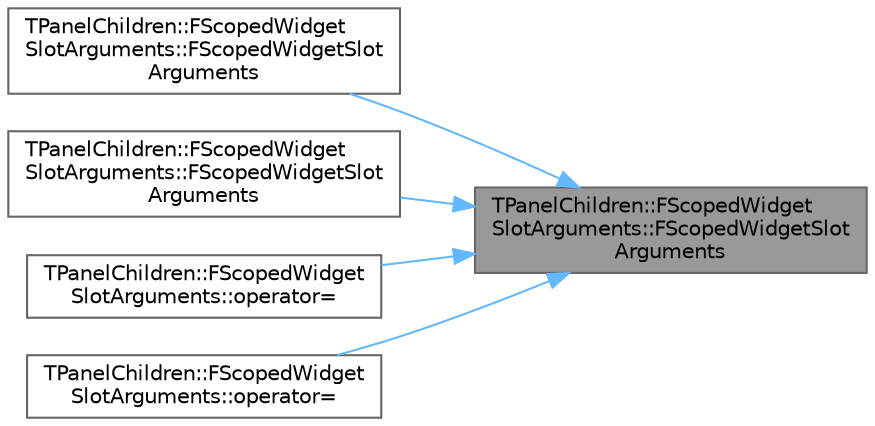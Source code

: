 digraph "TPanelChildren::FScopedWidgetSlotArguments::FScopedWidgetSlotArguments"
{
 // INTERACTIVE_SVG=YES
 // LATEX_PDF_SIZE
  bgcolor="transparent";
  edge [fontname=Helvetica,fontsize=10,labelfontname=Helvetica,labelfontsize=10];
  node [fontname=Helvetica,fontsize=10,shape=box,height=0.2,width=0.4];
  rankdir="RL";
  Node1 [id="Node000001",label="TPanelChildren::FScopedWidget\lSlotArguments::FScopedWidgetSlot\lArguments",height=0.2,width=0.4,color="gray40", fillcolor="grey60", style="filled", fontcolor="black",tooltip=" "];
  Node1 -> Node2 [id="edge1_Node000001_Node000002",dir="back",color="steelblue1",style="solid",tooltip=" "];
  Node2 [id="Node000002",label="TPanelChildren::FScopedWidget\lSlotArguments::FScopedWidgetSlot\lArguments",height=0.2,width=0.4,color="grey40", fillcolor="white", style="filled",URL="$d1/df4/structTPanelChildren_1_1FScopedWidgetSlotArguments.html#ae3c4d7da3b0731bb38afa173e460dd43",tooltip=" "];
  Node1 -> Node3 [id="edge2_Node000001_Node000003",dir="back",color="steelblue1",style="solid",tooltip=" "];
  Node3 [id="Node000003",label="TPanelChildren::FScopedWidget\lSlotArguments::FScopedWidgetSlot\lArguments",height=0.2,width=0.4,color="grey40", fillcolor="white", style="filled",URL="$d1/df4/structTPanelChildren_1_1FScopedWidgetSlotArguments.html#a6192b31f83de29af6b0a31c1b1853bca",tooltip=" "];
  Node1 -> Node4 [id="edge3_Node000001_Node000004",dir="back",color="steelblue1",style="solid",tooltip=" "];
  Node4 [id="Node000004",label="TPanelChildren::FScopedWidget\lSlotArguments::operator=",height=0.2,width=0.4,color="grey40", fillcolor="white", style="filled",URL="$d1/df4/structTPanelChildren_1_1FScopedWidgetSlotArguments.html#ad083c9a8919b124f5cfb0396826aead3",tooltip=" "];
  Node1 -> Node5 [id="edge4_Node000001_Node000005",dir="back",color="steelblue1",style="solid",tooltip=" "];
  Node5 [id="Node000005",label="TPanelChildren::FScopedWidget\lSlotArguments::operator=",height=0.2,width=0.4,color="grey40", fillcolor="white", style="filled",URL="$d1/df4/structTPanelChildren_1_1FScopedWidgetSlotArguments.html#a7ae5003e9ef6bc920f61f8abe28ae183",tooltip=" "];
}
